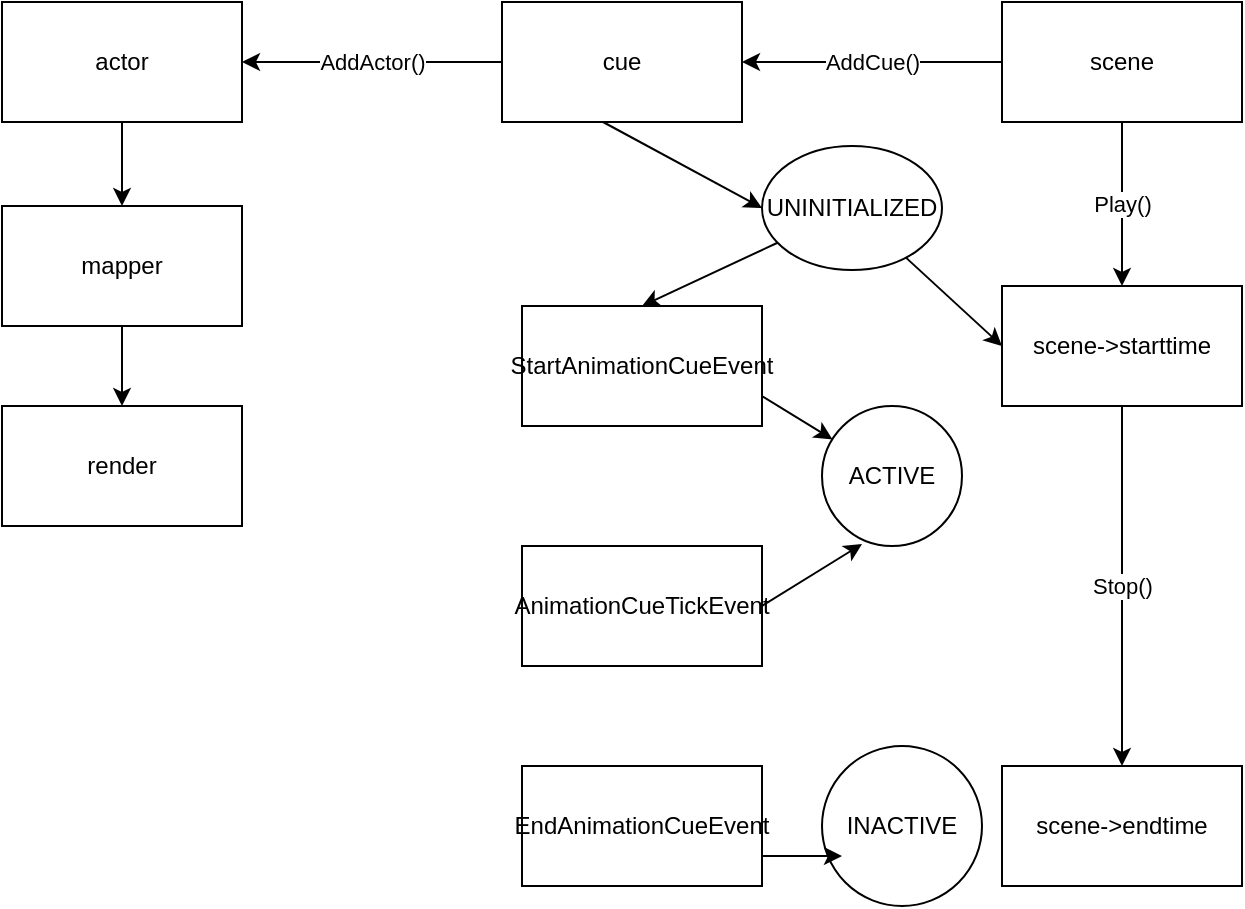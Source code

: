 <mxfile version="23.1.1" type="github">
  <diagram name="第 1 页" id="5I5JVCyBuz6AVrTEnks-">
    <mxGraphModel dx="1621" dy="458" grid="1" gridSize="10" guides="1" tooltips="1" connect="1" arrows="1" fold="1" page="1" pageScale="1" pageWidth="827" pageHeight="1169" math="0" shadow="0">
      <root>
        <mxCell id="0" />
        <mxCell id="1" parent="0" />
        <mxCell id="8piuVyD0YSJCnga_u1Kc-1" value="StartAnimationCueEvent" style="rounded=0;whiteSpace=wrap;html=1;" parent="1" vertex="1">
          <mxGeometry x="-80" y="210" width="120" height="60" as="geometry" />
        </mxCell>
        <mxCell id="8piuVyD0YSJCnga_u1Kc-2" value="AnimationCueTickEvent" style="rounded=0;whiteSpace=wrap;html=1;" parent="1" vertex="1">
          <mxGeometry x="-80" y="330" width="120" height="60" as="geometry" />
        </mxCell>
        <mxCell id="8piuVyD0YSJCnga_u1Kc-3" value="EndAnimationCueEvent" style="rounded=0;whiteSpace=wrap;html=1;" parent="1" vertex="1">
          <mxGeometry x="-80" y="440" width="120" height="60" as="geometry" />
        </mxCell>
        <mxCell id="TOFfPicSOjqHR6vJt6KT-1" value="actor" style="rounded=0;whiteSpace=wrap;html=1;" vertex="1" parent="1">
          <mxGeometry x="-340" y="58" width="120" height="60" as="geometry" />
        </mxCell>
        <mxCell id="TOFfPicSOjqHR6vJt6KT-2" value="mapper" style="rounded=0;whiteSpace=wrap;html=1;" vertex="1" parent="1">
          <mxGeometry x="-340" y="160" width="120" height="60" as="geometry" />
        </mxCell>
        <mxCell id="TOFfPicSOjqHR6vJt6KT-3" value="render" style="rounded=0;whiteSpace=wrap;html=1;" vertex="1" parent="1">
          <mxGeometry x="-340" y="260" width="120" height="60" as="geometry" />
        </mxCell>
        <mxCell id="TOFfPicSOjqHR6vJt6KT-4" value="cue" style="rounded=0;whiteSpace=wrap;html=1;" vertex="1" parent="1">
          <mxGeometry x="-90" y="58" width="120" height="60" as="geometry" />
        </mxCell>
        <mxCell id="TOFfPicSOjqHR6vJt6KT-7" value="scene" style="rounded=0;whiteSpace=wrap;html=1;" vertex="1" parent="1">
          <mxGeometry x="160" y="58" width="120" height="60" as="geometry" />
        </mxCell>
        <mxCell id="TOFfPicSOjqHR6vJt6KT-9" value="" style="endArrow=classic;html=1;rounded=0;entryX=1;entryY=0.5;entryDx=0;entryDy=0;exitX=0;exitY=0.5;exitDx=0;exitDy=0;" edge="1" parent="1" source="TOFfPicSOjqHR6vJt6KT-4" target="TOFfPicSOjqHR6vJt6KT-1">
          <mxGeometry relative="1" as="geometry">
            <mxPoint x="-210" y="100" as="sourcePoint" />
            <mxPoint x="-110" y="100" as="targetPoint" />
          </mxGeometry>
        </mxCell>
        <mxCell id="TOFfPicSOjqHR6vJt6KT-10" value="AddActor()" style="edgeLabel;resizable=0;html=1;align=center;verticalAlign=middle;" connectable="0" vertex="1" parent="TOFfPicSOjqHR6vJt6KT-9">
          <mxGeometry relative="1" as="geometry" />
        </mxCell>
        <mxCell id="TOFfPicSOjqHR6vJt6KT-11" value="AddCue()" style="endArrow=classic;html=1;rounded=0;entryX=1;entryY=0.5;entryDx=0;entryDy=0;exitX=0;exitY=0.5;exitDx=0;exitDy=0;" edge="1" parent="1" source="TOFfPicSOjqHR6vJt6KT-7" target="TOFfPicSOjqHR6vJt6KT-4">
          <mxGeometry relative="1" as="geometry">
            <mxPoint x="120" y="20" as="sourcePoint" />
            <mxPoint x="220" y="20" as="targetPoint" />
          </mxGeometry>
        </mxCell>
        <mxCell id="TOFfPicSOjqHR6vJt6KT-13" value="" style="endArrow=classic;html=1;rounded=0;entryX=0.5;entryY=0;entryDx=0;entryDy=0;" edge="1" parent="1" source="TOFfPicSOjqHR6vJt6KT-1" target="TOFfPicSOjqHR6vJt6KT-2">
          <mxGeometry width="50" height="50" relative="1" as="geometry">
            <mxPoint x="-280" y="120" as="sourcePoint" />
            <mxPoint x="60" y="90" as="targetPoint" />
          </mxGeometry>
        </mxCell>
        <mxCell id="TOFfPicSOjqHR6vJt6KT-14" value="" style="endArrow=classic;html=1;rounded=0;entryX=0.5;entryY=0;entryDx=0;entryDy=0;exitX=0.5;exitY=1;exitDx=0;exitDy=0;" edge="1" parent="1" source="TOFfPicSOjqHR6vJt6KT-2" target="TOFfPicSOjqHR6vJt6KT-3">
          <mxGeometry width="50" height="50" relative="1" as="geometry">
            <mxPoint x="-150" y="280" as="sourcePoint" />
            <mxPoint x="-100" y="230" as="targetPoint" />
          </mxGeometry>
        </mxCell>
        <mxCell id="TOFfPicSOjqHR6vJt6KT-15" value="scene-&amp;gt;starttime" style="rounded=0;whiteSpace=wrap;html=1;" vertex="1" parent="1">
          <mxGeometry x="160" y="200" width="120" height="60" as="geometry" />
        </mxCell>
        <mxCell id="TOFfPicSOjqHR6vJt6KT-17" value="" style="endArrow=classic;html=1;rounded=0;exitX=0.5;exitY=1;exitDx=0;exitDy=0;entryX=0.5;entryY=0;entryDx=0;entryDy=0;" edge="1" parent="1" source="TOFfPicSOjqHR6vJt6KT-7" target="TOFfPicSOjqHR6vJt6KT-15">
          <mxGeometry relative="1" as="geometry">
            <mxPoint x="310" y="170" as="sourcePoint" />
            <mxPoint x="410" y="170" as="targetPoint" />
          </mxGeometry>
        </mxCell>
        <mxCell id="TOFfPicSOjqHR6vJt6KT-18" value="Play()" style="edgeLabel;resizable=0;html=1;align=center;verticalAlign=middle;" connectable="0" vertex="1" parent="TOFfPicSOjqHR6vJt6KT-17">
          <mxGeometry relative="1" as="geometry" />
        </mxCell>
        <mxCell id="TOFfPicSOjqHR6vJt6KT-22" value="UNINITIALIZED" style="ellipse;whiteSpace=wrap;html=1;" vertex="1" parent="1">
          <mxGeometry x="40" y="130" width="90" height="62" as="geometry" />
        </mxCell>
        <mxCell id="TOFfPicSOjqHR6vJt6KT-23" value="" style="endArrow=classic;html=1;rounded=0;exitX=0.421;exitY=1;exitDx=0;exitDy=0;exitPerimeter=0;entryX=0;entryY=0.5;entryDx=0;entryDy=0;" edge="1" parent="1" source="TOFfPicSOjqHR6vJt6KT-4" target="TOFfPicSOjqHR6vJt6KT-22">
          <mxGeometry width="50" height="50" relative="1" as="geometry">
            <mxPoint x="-60" y="180" as="sourcePoint" />
            <mxPoint x="-10" y="130" as="targetPoint" />
          </mxGeometry>
        </mxCell>
        <mxCell id="TOFfPicSOjqHR6vJt6KT-24" value="" style="endArrow=classic;html=1;rounded=0;entryX=0;entryY=0.5;entryDx=0;entryDy=0;" edge="1" parent="1" source="TOFfPicSOjqHR6vJt6KT-22" target="TOFfPicSOjqHR6vJt6KT-15">
          <mxGeometry width="50" height="50" relative="1" as="geometry">
            <mxPoint x="120" y="400" as="sourcePoint" />
            <mxPoint x="170" y="350" as="targetPoint" />
          </mxGeometry>
        </mxCell>
        <mxCell id="TOFfPicSOjqHR6vJt6KT-25" value="ACTIVE" style="ellipse;whiteSpace=wrap;html=1;aspect=fixed;" vertex="1" parent="1">
          <mxGeometry x="70" y="260" width="70" height="70" as="geometry" />
        </mxCell>
        <mxCell id="TOFfPicSOjqHR6vJt6KT-26" value="INACTIVE" style="ellipse;whiteSpace=wrap;html=1;aspect=fixed;" vertex="1" parent="1">
          <mxGeometry x="70" y="430" width="80" height="80" as="geometry" />
        </mxCell>
        <mxCell id="TOFfPicSOjqHR6vJt6KT-27" value="" style="endArrow=classic;html=1;rounded=0;exitX=1;exitY=0.75;exitDx=0;exitDy=0;" edge="1" parent="1" source="8piuVyD0YSJCnga_u1Kc-1" target="TOFfPicSOjqHR6vJt6KT-25">
          <mxGeometry width="50" height="50" relative="1" as="geometry">
            <mxPoint x="250" y="350" as="sourcePoint" />
            <mxPoint x="300" y="300" as="targetPoint" />
          </mxGeometry>
        </mxCell>
        <mxCell id="TOFfPicSOjqHR6vJt6KT-28" value="" style="endArrow=classic;html=1;rounded=0;exitX=1;exitY=0.5;exitDx=0;exitDy=0;entryX=0.286;entryY=0.986;entryDx=0;entryDy=0;entryPerimeter=0;" edge="1" parent="1" source="8piuVyD0YSJCnga_u1Kc-2" target="TOFfPicSOjqHR6vJt6KT-25">
          <mxGeometry width="50" height="50" relative="1" as="geometry">
            <mxPoint x="40" y="370" as="sourcePoint" />
            <mxPoint x="90" y="320" as="targetPoint" />
          </mxGeometry>
        </mxCell>
        <mxCell id="TOFfPicSOjqHR6vJt6KT-29" value="" style="endArrow=classic;html=1;rounded=0;exitX=1;exitY=0.75;exitDx=0;exitDy=0;entryX=0.125;entryY=0.688;entryDx=0;entryDy=0;entryPerimeter=0;" edge="1" parent="1" source="8piuVyD0YSJCnga_u1Kc-3" target="TOFfPicSOjqHR6vJt6KT-26">
          <mxGeometry width="50" height="50" relative="1" as="geometry">
            <mxPoint x="140" y="400" as="sourcePoint" />
            <mxPoint x="190" y="350" as="targetPoint" />
          </mxGeometry>
        </mxCell>
        <mxCell id="TOFfPicSOjqHR6vJt6KT-30" value="scene-&amp;gt;endtime" style="rounded=0;whiteSpace=wrap;html=1;" vertex="1" parent="1">
          <mxGeometry x="160" y="440" width="120" height="60" as="geometry" />
        </mxCell>
        <mxCell id="TOFfPicSOjqHR6vJt6KT-31" value="" style="endArrow=classic;html=1;rounded=0;exitX=0.5;exitY=1;exitDx=0;exitDy=0;entryX=0.5;entryY=0;entryDx=0;entryDy=0;" edge="1" parent="1" source="TOFfPicSOjqHR6vJt6KT-15" target="TOFfPicSOjqHR6vJt6KT-30">
          <mxGeometry relative="1" as="geometry">
            <mxPoint x="290" y="310" as="sourcePoint" />
            <mxPoint x="390" y="310" as="targetPoint" />
          </mxGeometry>
        </mxCell>
        <mxCell id="TOFfPicSOjqHR6vJt6KT-32" value="Stop()" style="edgeLabel;resizable=0;html=1;align=center;verticalAlign=middle;" connectable="0" vertex="1" parent="TOFfPicSOjqHR6vJt6KT-31">
          <mxGeometry relative="1" as="geometry" />
        </mxCell>
        <mxCell id="TOFfPicSOjqHR6vJt6KT-34" value="" style="endArrow=classic;html=1;rounded=0;entryX=0.5;entryY=0;entryDx=0;entryDy=0;" edge="1" parent="1" source="TOFfPicSOjqHR6vJt6KT-22" target="8piuVyD0YSJCnga_u1Kc-1">
          <mxGeometry width="50" height="50" relative="1" as="geometry">
            <mxPoint x="-190" y="220" as="sourcePoint" />
            <mxPoint x="-140" y="170" as="targetPoint" />
          </mxGeometry>
        </mxCell>
      </root>
    </mxGraphModel>
  </diagram>
</mxfile>
